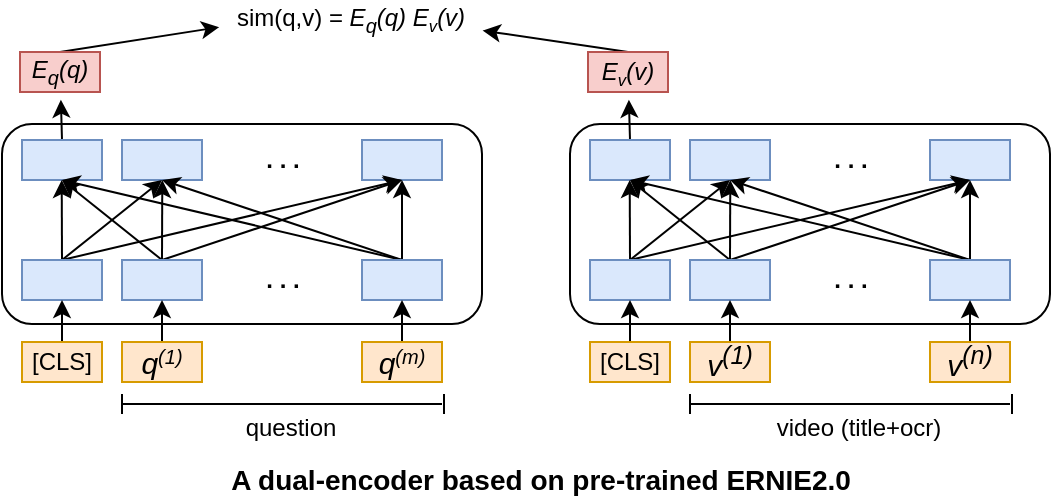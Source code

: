 <mxfile version="14.6.6" type="github">
  <diagram id="1STKxB_gt0mRnIr-PCfZ" name="第 1 页">
    <mxGraphModel dx="1185" dy="588" grid="1" gridSize="10" guides="1" tooltips="1" connect="1" arrows="1" fold="1" page="1" pageScale="1" pageWidth="827" pageHeight="1169" math="0" shadow="0">
      <root>
        <mxCell id="0" />
        <mxCell id="1" parent="0" />
        <mxCell id="PihJG26BdaLCd9-Ymn3N-1" value="" style="rounded=1;whiteSpace=wrap;html=1;" vertex="1" parent="1">
          <mxGeometry x="80" y="292" width="240" height="100" as="geometry" />
        </mxCell>
        <mxCell id="PihJG26BdaLCd9-Ymn3N-65" style="edgeStyle=none;rounded=0;orthogonalLoop=1;jettySize=auto;html=1;exitX=0.5;exitY=0;exitDx=0;exitDy=0;entryX=-0.003;entryY=0.679;entryDx=0;entryDy=0;entryPerimeter=0;startArrow=none;startFill=0;" edge="1" parent="1" source="PihJG26BdaLCd9-Ymn3N-2" target="PihJG26BdaLCd9-Ymn3N-64">
          <mxGeometry relative="1" as="geometry" />
        </mxCell>
        <mxCell id="PihJG26BdaLCd9-Ymn3N-2" value="&lt;i&gt;E&lt;sub&gt;q&lt;/sub&gt;(q)&lt;/i&gt;" style="rounded=0;whiteSpace=wrap;html=1;fillColor=#f8cecc;strokeColor=#b85450;" vertex="1" parent="1">
          <mxGeometry x="89" y="256" width="40" height="20" as="geometry" />
        </mxCell>
        <mxCell id="PihJG26BdaLCd9-Ymn3N-28" style="edgeStyle=none;rounded=0;orthogonalLoop=1;jettySize=auto;html=1;exitX=0.5;exitY=0;exitDx=0;exitDy=0;entryX=0.511;entryY=1.193;entryDx=0;entryDy=0;entryPerimeter=0;startArrow=none;startFill=0;" edge="1" parent="1" source="PihJG26BdaLCd9-Ymn3N-3" target="PihJG26BdaLCd9-Ymn3N-2">
          <mxGeometry relative="1" as="geometry" />
        </mxCell>
        <mxCell id="PihJG26BdaLCd9-Ymn3N-3" value="" style="rounded=0;whiteSpace=wrap;html=1;fillColor=#dae8fc;strokeColor=#6c8ebf;" vertex="1" parent="1">
          <mxGeometry x="90" y="300" width="40" height="20" as="geometry" />
        </mxCell>
        <mxCell id="PihJG26BdaLCd9-Ymn3N-4" value="" style="rounded=0;whiteSpace=wrap;html=1;fillColor=#dae8fc;strokeColor=#6c8ebf;" vertex="1" parent="1">
          <mxGeometry x="140" y="300" width="40" height="20" as="geometry" />
        </mxCell>
        <mxCell id="PihJG26BdaLCd9-Ymn3N-5" value="" style="rounded=0;whiteSpace=wrap;html=1;fillColor=#dae8fc;strokeColor=#6c8ebf;" vertex="1" parent="1">
          <mxGeometry x="260" y="300" width="40" height="20" as="geometry" />
        </mxCell>
        <mxCell id="PihJG26BdaLCd9-Ymn3N-12" style="rounded=0;orthogonalLoop=1;jettySize=auto;html=1;entryX=0.5;entryY=1;entryDx=0;entryDy=0;exitX=0.5;exitY=0;exitDx=0;exitDy=0;" edge="1" parent="1" source="PihJG26BdaLCd9-Ymn3N-6" target="PihJG26BdaLCd9-Ymn3N-4">
          <mxGeometry relative="1" as="geometry">
            <mxPoint x="110" y="360" as="sourcePoint" />
          </mxGeometry>
        </mxCell>
        <mxCell id="PihJG26BdaLCd9-Ymn3N-16" style="edgeStyle=none;rounded=0;orthogonalLoop=1;jettySize=auto;html=1;exitX=0.5;exitY=0;exitDx=0;exitDy=0;startArrow=none;startFill=0;" edge="1" parent="1" source="PihJG26BdaLCd9-Ymn3N-6">
          <mxGeometry relative="1" as="geometry">
            <mxPoint x="109.857" y="320" as="targetPoint" />
          </mxGeometry>
        </mxCell>
        <mxCell id="PihJG26BdaLCd9-Ymn3N-21" style="edgeStyle=none;rounded=0;orthogonalLoop=1;jettySize=auto;html=1;exitX=0.5;exitY=0;exitDx=0;exitDy=0;startArrow=none;startFill=0;" edge="1" parent="1" source="PihJG26BdaLCd9-Ymn3N-6">
          <mxGeometry relative="1" as="geometry">
            <mxPoint x="280" y="320" as="targetPoint" />
          </mxGeometry>
        </mxCell>
        <mxCell id="PihJG26BdaLCd9-Ymn3N-6" value="" style="rounded=0;whiteSpace=wrap;html=1;fillColor=#dae8fc;strokeColor=#6c8ebf;" vertex="1" parent="1">
          <mxGeometry x="90" y="360" width="40" height="20" as="geometry" />
        </mxCell>
        <mxCell id="PihJG26BdaLCd9-Ymn3N-13" style="edgeStyle=none;rounded=0;orthogonalLoop=1;jettySize=auto;html=1;exitX=0.5;exitY=0;exitDx=0;exitDy=0;" edge="1" parent="1" source="PihJG26BdaLCd9-Ymn3N-7">
          <mxGeometry relative="1" as="geometry">
            <mxPoint x="160.143" y="320" as="targetPoint" />
          </mxGeometry>
        </mxCell>
        <mxCell id="PihJG26BdaLCd9-Ymn3N-14" style="edgeStyle=none;rounded=0;orthogonalLoop=1;jettySize=auto;html=1;exitX=0.5;exitY=0;exitDx=0;exitDy=0;entryX=0.5;entryY=1;entryDx=0;entryDy=0;startArrow=none;startFill=0;" edge="1" parent="1" source="PihJG26BdaLCd9-Ymn3N-7" target="PihJG26BdaLCd9-Ymn3N-3">
          <mxGeometry relative="1" as="geometry" />
        </mxCell>
        <mxCell id="PihJG26BdaLCd9-Ymn3N-20" style="edgeStyle=none;rounded=0;orthogonalLoop=1;jettySize=auto;html=1;exitX=0.5;exitY=0;exitDx=0;exitDy=0;startArrow=none;startFill=0;" edge="1" parent="1" source="PihJG26BdaLCd9-Ymn3N-7">
          <mxGeometry relative="1" as="geometry">
            <mxPoint x="280" y="320" as="targetPoint" />
          </mxGeometry>
        </mxCell>
        <mxCell id="PihJG26BdaLCd9-Ymn3N-7" value="" style="rounded=0;whiteSpace=wrap;html=1;fillColor=#dae8fc;strokeColor=#6c8ebf;" vertex="1" parent="1">
          <mxGeometry x="140" y="360" width="40" height="20" as="geometry" />
        </mxCell>
        <mxCell id="PihJG26BdaLCd9-Ymn3N-8" value="&lt;b&gt;. . .&lt;/b&gt;" style="text;html=1;align=center;verticalAlign=middle;resizable=0;points=[];autosize=1;strokeColor=none;" vertex="1" parent="1">
          <mxGeometry x="205" y="300" width="30" height="20" as="geometry" />
        </mxCell>
        <mxCell id="PihJG26BdaLCd9-Ymn3N-9" value="&lt;b&gt;. . .&lt;/b&gt;" style="text;html=1;align=center;verticalAlign=middle;resizable=0;points=[];autosize=1;strokeColor=none;" vertex="1" parent="1">
          <mxGeometry x="205" y="360" width="30" height="20" as="geometry" />
        </mxCell>
        <mxCell id="PihJG26BdaLCd9-Ymn3N-17" style="edgeStyle=none;rounded=0;orthogonalLoop=1;jettySize=auto;html=1;exitX=0.5;exitY=0;exitDx=0;exitDy=0;entryX=0.5;entryY=1;entryDx=0;entryDy=0;startArrow=none;startFill=0;" edge="1" parent="1" source="PihJG26BdaLCd9-Ymn3N-10" target="PihJG26BdaLCd9-Ymn3N-4">
          <mxGeometry relative="1" as="geometry" />
        </mxCell>
        <mxCell id="PihJG26BdaLCd9-Ymn3N-18" style="edgeStyle=none;rounded=0;orthogonalLoop=1;jettySize=auto;html=1;exitX=0.5;exitY=0;exitDx=0;exitDy=0;entryX=0.5;entryY=1;entryDx=0;entryDy=0;startArrow=none;startFill=0;" edge="1" parent="1" source="PihJG26BdaLCd9-Ymn3N-10" target="PihJG26BdaLCd9-Ymn3N-5">
          <mxGeometry relative="1" as="geometry" />
        </mxCell>
        <mxCell id="PihJG26BdaLCd9-Ymn3N-19" style="edgeStyle=none;rounded=0;orthogonalLoop=1;jettySize=auto;html=1;exitX=0.5;exitY=0;exitDx=0;exitDy=0;entryX=0.5;entryY=1;entryDx=0;entryDy=0;startArrow=none;startFill=0;" edge="1" parent="1" source="PihJG26BdaLCd9-Ymn3N-10" target="PihJG26BdaLCd9-Ymn3N-3">
          <mxGeometry relative="1" as="geometry" />
        </mxCell>
        <mxCell id="PihJG26BdaLCd9-Ymn3N-10" value="" style="rounded=0;whiteSpace=wrap;html=1;fillColor=#dae8fc;strokeColor=#6c8ebf;" vertex="1" parent="1">
          <mxGeometry x="260" y="360" width="40" height="20" as="geometry" />
        </mxCell>
        <mxCell id="PihJG26BdaLCd9-Ymn3N-27" style="edgeStyle=none;rounded=0;orthogonalLoop=1;jettySize=auto;html=1;exitX=0.5;exitY=0;exitDx=0;exitDy=0;entryX=0.5;entryY=1;entryDx=0;entryDy=0;startArrow=none;startFill=0;" edge="1" parent="1" source="PihJG26BdaLCd9-Ymn3N-11" target="PihJG26BdaLCd9-Ymn3N-6">
          <mxGeometry relative="1" as="geometry" />
        </mxCell>
        <mxCell id="PihJG26BdaLCd9-Ymn3N-11" value="[CLS]" style="rounded=0;whiteSpace=wrap;html=1;fillColor=#ffe6cc;strokeColor=#d79b00;" vertex="1" parent="1">
          <mxGeometry x="90" y="401" width="40" height="20" as="geometry" />
        </mxCell>
        <mxCell id="PihJG26BdaLCd9-Ymn3N-26" value="" style="edgeStyle=none;rounded=0;orthogonalLoop=1;jettySize=auto;html=1;startArrow=none;startFill=0;entryX=0.5;entryY=1;entryDx=0;entryDy=0;" edge="1" parent="1" source="PihJG26BdaLCd9-Ymn3N-22" target="PihJG26BdaLCd9-Ymn3N-7">
          <mxGeometry relative="1" as="geometry" />
        </mxCell>
        <mxCell id="PihJG26BdaLCd9-Ymn3N-22" value="&lt;i&gt;&lt;font style=&quot;font-size: 15px&quot;&gt;q&lt;/font&gt;&lt;sup&gt;(1)&lt;/sup&gt;&lt;/i&gt;" style="rounded=0;whiteSpace=wrap;html=1;fillColor=#ffe6cc;strokeColor=#d79b00;" vertex="1" parent="1">
          <mxGeometry x="140" y="401" width="40" height="20" as="geometry" />
        </mxCell>
        <mxCell id="PihJG26BdaLCd9-Ymn3N-25" style="edgeStyle=none;rounded=0;orthogonalLoop=1;jettySize=auto;html=1;entryX=0.5;entryY=1;entryDx=0;entryDy=0;startArrow=none;startFill=0;" edge="1" parent="1" source="PihJG26BdaLCd9-Ymn3N-24" target="PihJG26BdaLCd9-Ymn3N-10">
          <mxGeometry relative="1" as="geometry" />
        </mxCell>
        <mxCell id="PihJG26BdaLCd9-Ymn3N-24" value="&lt;i&gt;&lt;font style=&quot;font-size: 15px&quot;&gt;q&lt;/font&gt;&lt;sup&gt;(m)&lt;/sup&gt;&lt;/i&gt;" style="rounded=0;whiteSpace=wrap;html=1;fillColor=#ffe6cc;strokeColor=#d79b00;" vertex="1" parent="1">
          <mxGeometry x="260" y="401" width="40" height="20" as="geometry" />
        </mxCell>
        <mxCell id="PihJG26BdaLCd9-Ymn3N-29" value="" style="endArrow=none;html=1;" edge="1" parent="1">
          <mxGeometry width="50" height="50" relative="1" as="geometry">
            <mxPoint x="140" y="437" as="sourcePoint" />
            <mxPoint x="140" y="427" as="targetPoint" />
          </mxGeometry>
        </mxCell>
        <mxCell id="PihJG26BdaLCd9-Ymn3N-30" value="" style="endArrow=none;html=1;" edge="1" parent="1">
          <mxGeometry width="50" height="50" relative="1" as="geometry">
            <mxPoint x="301" y="437" as="sourcePoint" />
            <mxPoint x="301" y="427" as="targetPoint" />
          </mxGeometry>
        </mxCell>
        <mxCell id="PihJG26BdaLCd9-Ymn3N-31" value="" style="endArrow=none;html=1;" edge="1" parent="1">
          <mxGeometry width="50" height="50" relative="1" as="geometry">
            <mxPoint x="140" y="432" as="sourcePoint" />
            <mxPoint x="300" y="432" as="targetPoint" />
          </mxGeometry>
        </mxCell>
        <mxCell id="PihJG26BdaLCd9-Ymn3N-32" value="question" style="text;html=1;align=center;verticalAlign=middle;resizable=0;points=[];autosize=1;strokeColor=none;" vertex="1" parent="1">
          <mxGeometry x="194" y="434" width="60" height="20" as="geometry" />
        </mxCell>
        <mxCell id="PihJG26BdaLCd9-Ymn3N-34" value="" style="rounded=1;whiteSpace=wrap;html=1;" vertex="1" parent="1">
          <mxGeometry x="364" y="292" width="240" height="100" as="geometry" />
        </mxCell>
        <mxCell id="PihJG26BdaLCd9-Ymn3N-66" style="edgeStyle=none;rounded=0;orthogonalLoop=1;jettySize=auto;html=1;exitX=0.5;exitY=0;exitDx=0;exitDy=0;entryX=1.01;entryY=0.764;entryDx=0;entryDy=0;entryPerimeter=0;startArrow=none;startFill=0;" edge="1" parent="1" source="PihJG26BdaLCd9-Ymn3N-35" target="PihJG26BdaLCd9-Ymn3N-64">
          <mxGeometry relative="1" as="geometry" />
        </mxCell>
        <mxCell id="PihJG26BdaLCd9-Ymn3N-35" value="&lt;i&gt;E&lt;span style=&quot;font-size: 10px&quot;&gt;&lt;sub&gt;v&lt;/sub&gt;&lt;/span&gt;(v)&lt;/i&gt;" style="rounded=0;whiteSpace=wrap;html=1;fillColor=#f8cecc;strokeColor=#b85450;" vertex="1" parent="1">
          <mxGeometry x="373" y="256" width="40" height="20" as="geometry" />
        </mxCell>
        <mxCell id="PihJG26BdaLCd9-Ymn3N-36" style="edgeStyle=none;rounded=0;orthogonalLoop=1;jettySize=auto;html=1;exitX=0.5;exitY=0;exitDx=0;exitDy=0;entryX=0.511;entryY=1.193;entryDx=0;entryDy=0;entryPerimeter=0;startArrow=none;startFill=0;" edge="1" parent="1" source="PihJG26BdaLCd9-Ymn3N-37" target="PihJG26BdaLCd9-Ymn3N-35">
          <mxGeometry relative="1" as="geometry" />
        </mxCell>
        <mxCell id="PihJG26BdaLCd9-Ymn3N-37" value="" style="rounded=0;whiteSpace=wrap;html=1;fillColor=#dae8fc;strokeColor=#6c8ebf;" vertex="1" parent="1">
          <mxGeometry x="374" y="300" width="40" height="20" as="geometry" />
        </mxCell>
        <mxCell id="PihJG26BdaLCd9-Ymn3N-38" value="" style="rounded=0;whiteSpace=wrap;html=1;fillColor=#dae8fc;strokeColor=#6c8ebf;" vertex="1" parent="1">
          <mxGeometry x="424" y="300" width="40" height="20" as="geometry" />
        </mxCell>
        <mxCell id="PihJG26BdaLCd9-Ymn3N-39" value="" style="rounded=0;whiteSpace=wrap;html=1;fillColor=#dae8fc;strokeColor=#6c8ebf;" vertex="1" parent="1">
          <mxGeometry x="544" y="300" width="40" height="20" as="geometry" />
        </mxCell>
        <mxCell id="PihJG26BdaLCd9-Ymn3N-40" style="rounded=0;orthogonalLoop=1;jettySize=auto;html=1;entryX=0.5;entryY=1;entryDx=0;entryDy=0;exitX=0.5;exitY=0;exitDx=0;exitDy=0;" edge="1" parent="1" source="PihJG26BdaLCd9-Ymn3N-43" target="PihJG26BdaLCd9-Ymn3N-38">
          <mxGeometry relative="1" as="geometry">
            <mxPoint x="394" y="360" as="sourcePoint" />
          </mxGeometry>
        </mxCell>
        <mxCell id="PihJG26BdaLCd9-Ymn3N-41" style="edgeStyle=none;rounded=0;orthogonalLoop=1;jettySize=auto;html=1;exitX=0.5;exitY=0;exitDx=0;exitDy=0;startArrow=none;startFill=0;" edge="1" parent="1" source="PihJG26BdaLCd9-Ymn3N-43">
          <mxGeometry relative="1" as="geometry">
            <mxPoint x="393.857" y="320" as="targetPoint" />
          </mxGeometry>
        </mxCell>
        <mxCell id="PihJG26BdaLCd9-Ymn3N-42" style="edgeStyle=none;rounded=0;orthogonalLoop=1;jettySize=auto;html=1;exitX=0.5;exitY=0;exitDx=0;exitDy=0;startArrow=none;startFill=0;" edge="1" parent="1" source="PihJG26BdaLCd9-Ymn3N-43">
          <mxGeometry relative="1" as="geometry">
            <mxPoint x="564" y="320" as="targetPoint" />
          </mxGeometry>
        </mxCell>
        <mxCell id="PihJG26BdaLCd9-Ymn3N-43" value="" style="rounded=0;whiteSpace=wrap;html=1;fillColor=#dae8fc;strokeColor=#6c8ebf;" vertex="1" parent="1">
          <mxGeometry x="374" y="360" width="40" height="20" as="geometry" />
        </mxCell>
        <mxCell id="PihJG26BdaLCd9-Ymn3N-44" style="edgeStyle=none;rounded=0;orthogonalLoop=1;jettySize=auto;html=1;exitX=0.5;exitY=0;exitDx=0;exitDy=0;" edge="1" parent="1" source="PihJG26BdaLCd9-Ymn3N-47">
          <mxGeometry relative="1" as="geometry">
            <mxPoint x="444.143" y="320" as="targetPoint" />
          </mxGeometry>
        </mxCell>
        <mxCell id="PihJG26BdaLCd9-Ymn3N-45" style="edgeStyle=none;rounded=0;orthogonalLoop=1;jettySize=auto;html=1;exitX=0.5;exitY=0;exitDx=0;exitDy=0;entryX=0.5;entryY=1;entryDx=0;entryDy=0;startArrow=none;startFill=0;" edge="1" parent="1" source="PihJG26BdaLCd9-Ymn3N-47" target="PihJG26BdaLCd9-Ymn3N-37">
          <mxGeometry relative="1" as="geometry" />
        </mxCell>
        <mxCell id="PihJG26BdaLCd9-Ymn3N-46" style="edgeStyle=none;rounded=0;orthogonalLoop=1;jettySize=auto;html=1;exitX=0.5;exitY=0;exitDx=0;exitDy=0;startArrow=none;startFill=0;" edge="1" parent="1" source="PihJG26BdaLCd9-Ymn3N-47">
          <mxGeometry relative="1" as="geometry">
            <mxPoint x="564" y="320" as="targetPoint" />
          </mxGeometry>
        </mxCell>
        <mxCell id="PihJG26BdaLCd9-Ymn3N-47" value="" style="rounded=0;whiteSpace=wrap;html=1;fillColor=#dae8fc;strokeColor=#6c8ebf;" vertex="1" parent="1">
          <mxGeometry x="424" y="360" width="40" height="20" as="geometry" />
        </mxCell>
        <mxCell id="PihJG26BdaLCd9-Ymn3N-48" value="&lt;b&gt;. . .&lt;/b&gt;" style="text;html=1;align=center;verticalAlign=middle;resizable=0;points=[];autosize=1;strokeColor=none;" vertex="1" parent="1">
          <mxGeometry x="489" y="300" width="30" height="20" as="geometry" />
        </mxCell>
        <mxCell id="PihJG26BdaLCd9-Ymn3N-49" value="&lt;b&gt;. . .&lt;/b&gt;" style="text;html=1;align=center;verticalAlign=middle;resizable=0;points=[];autosize=1;strokeColor=none;" vertex="1" parent="1">
          <mxGeometry x="489" y="360" width="30" height="20" as="geometry" />
        </mxCell>
        <mxCell id="PihJG26BdaLCd9-Ymn3N-50" style="edgeStyle=none;rounded=0;orthogonalLoop=1;jettySize=auto;html=1;exitX=0.5;exitY=0;exitDx=0;exitDy=0;entryX=0.5;entryY=1;entryDx=0;entryDy=0;startArrow=none;startFill=0;" edge="1" parent="1" source="PihJG26BdaLCd9-Ymn3N-53" target="PihJG26BdaLCd9-Ymn3N-38">
          <mxGeometry relative="1" as="geometry" />
        </mxCell>
        <mxCell id="PihJG26BdaLCd9-Ymn3N-51" style="edgeStyle=none;rounded=0;orthogonalLoop=1;jettySize=auto;html=1;exitX=0.5;exitY=0;exitDx=0;exitDy=0;entryX=0.5;entryY=1;entryDx=0;entryDy=0;startArrow=none;startFill=0;" edge="1" parent="1" source="PihJG26BdaLCd9-Ymn3N-53" target="PihJG26BdaLCd9-Ymn3N-39">
          <mxGeometry relative="1" as="geometry" />
        </mxCell>
        <mxCell id="PihJG26BdaLCd9-Ymn3N-52" style="edgeStyle=none;rounded=0;orthogonalLoop=1;jettySize=auto;html=1;exitX=0.5;exitY=0;exitDx=0;exitDy=0;entryX=0.5;entryY=1;entryDx=0;entryDy=0;startArrow=none;startFill=0;" edge="1" parent="1" source="PihJG26BdaLCd9-Ymn3N-53" target="PihJG26BdaLCd9-Ymn3N-37">
          <mxGeometry relative="1" as="geometry" />
        </mxCell>
        <mxCell id="PihJG26BdaLCd9-Ymn3N-53" value="" style="rounded=0;whiteSpace=wrap;html=1;fillColor=#dae8fc;strokeColor=#6c8ebf;" vertex="1" parent="1">
          <mxGeometry x="544" y="360" width="40" height="20" as="geometry" />
        </mxCell>
        <mxCell id="PihJG26BdaLCd9-Ymn3N-54" style="edgeStyle=none;rounded=0;orthogonalLoop=1;jettySize=auto;html=1;exitX=0.5;exitY=0;exitDx=0;exitDy=0;entryX=0.5;entryY=1;entryDx=0;entryDy=0;startArrow=none;startFill=0;" edge="1" parent="1" source="PihJG26BdaLCd9-Ymn3N-55" target="PihJG26BdaLCd9-Ymn3N-43">
          <mxGeometry relative="1" as="geometry" />
        </mxCell>
        <mxCell id="PihJG26BdaLCd9-Ymn3N-55" value="[CLS]" style="rounded=0;whiteSpace=wrap;html=1;fillColor=#ffe6cc;strokeColor=#d79b00;" vertex="1" parent="1">
          <mxGeometry x="374" y="401" width="40" height="20" as="geometry" />
        </mxCell>
        <mxCell id="PihJG26BdaLCd9-Ymn3N-56" value="" style="edgeStyle=none;rounded=0;orthogonalLoop=1;jettySize=auto;html=1;startArrow=none;startFill=0;entryX=0.5;entryY=1;entryDx=0;entryDy=0;" edge="1" parent="1" source="PihJG26BdaLCd9-Ymn3N-57" target="PihJG26BdaLCd9-Ymn3N-47">
          <mxGeometry relative="1" as="geometry" />
        </mxCell>
        <mxCell id="PihJG26BdaLCd9-Ymn3N-57" value="&lt;i&gt;&lt;font style=&quot;font-size: 15px&quot;&gt;v&lt;sup&gt;(1)&lt;/sup&gt;&lt;/font&gt;&lt;/i&gt;" style="rounded=0;whiteSpace=wrap;html=1;fillColor=#ffe6cc;strokeColor=#d79b00;" vertex="1" parent="1">
          <mxGeometry x="424" y="401" width="40" height="20" as="geometry" />
        </mxCell>
        <mxCell id="PihJG26BdaLCd9-Ymn3N-58" style="edgeStyle=none;rounded=0;orthogonalLoop=1;jettySize=auto;html=1;entryX=0.5;entryY=1;entryDx=0;entryDy=0;startArrow=none;startFill=0;" edge="1" parent="1" source="PihJG26BdaLCd9-Ymn3N-59" target="PihJG26BdaLCd9-Ymn3N-53">
          <mxGeometry relative="1" as="geometry" />
        </mxCell>
        <mxCell id="PihJG26BdaLCd9-Ymn3N-59" value="&lt;i&gt;&lt;font style=&quot;font-size: 15px&quot;&gt;v&lt;sup&gt;(n)&lt;/sup&gt;&lt;/font&gt;&lt;/i&gt;" style="rounded=0;whiteSpace=wrap;html=1;fillColor=#ffe6cc;strokeColor=#d79b00;" vertex="1" parent="1">
          <mxGeometry x="544" y="401" width="40" height="20" as="geometry" />
        </mxCell>
        <mxCell id="PihJG26BdaLCd9-Ymn3N-60" value="" style="endArrow=none;html=1;" edge="1" parent="1">
          <mxGeometry width="50" height="50" relative="1" as="geometry">
            <mxPoint x="424" y="437" as="sourcePoint" />
            <mxPoint x="424" y="427" as="targetPoint" />
          </mxGeometry>
        </mxCell>
        <mxCell id="PihJG26BdaLCd9-Ymn3N-61" value="" style="endArrow=none;html=1;" edge="1" parent="1">
          <mxGeometry width="50" height="50" relative="1" as="geometry">
            <mxPoint x="585" y="437" as="sourcePoint" />
            <mxPoint x="585" y="427" as="targetPoint" />
          </mxGeometry>
        </mxCell>
        <mxCell id="PihJG26BdaLCd9-Ymn3N-62" value="" style="endArrow=none;html=1;" edge="1" parent="1">
          <mxGeometry width="50" height="50" relative="1" as="geometry">
            <mxPoint x="424" y="432" as="sourcePoint" />
            <mxPoint x="584" y="432" as="targetPoint" />
          </mxGeometry>
        </mxCell>
        <mxCell id="PihJG26BdaLCd9-Ymn3N-63" value="video (title+ocr)" style="text;html=1;align=center;verticalAlign=middle;resizable=0;points=[];autosize=1;strokeColor=none;" vertex="1" parent="1">
          <mxGeometry x="458" y="434" width="100" height="20" as="geometry" />
        </mxCell>
        <mxCell id="PihJG26BdaLCd9-Ymn3N-64" value="sim(q,v) =&amp;nbsp;&lt;i&gt;E&lt;sub&gt;q&lt;/sub&gt;(q)&amp;nbsp;&lt;/i&gt;&lt;i&gt;E&lt;span style=&quot;font-size: 10px&quot;&gt;&lt;sub&gt;v&lt;/sub&gt;&lt;/span&gt;(v)&lt;/i&gt;" style="text;html=1;align=center;verticalAlign=middle;resizable=0;points=[];autosize=1;strokeColor=none;" vertex="1" parent="1">
          <mxGeometry x="189" y="230" width="130" height="20" as="geometry" />
        </mxCell>
        <mxCell id="PihJG26BdaLCd9-Ymn3N-67" value="&lt;b&gt;&lt;font&gt;&lt;span style=&quot;font-size: 14px&quot;&gt;A dual-encoder based on pre-trained ERNIE2.0&lt;/span&gt;&lt;/font&gt;&lt;/b&gt;" style="text;html=1;align=center;verticalAlign=middle;resizable=0;points=[];autosize=1;strokeColor=none;" vertex="1" parent="1">
          <mxGeometry x="184" y="460" width="330" height="20" as="geometry" />
        </mxCell>
      </root>
    </mxGraphModel>
  </diagram>
</mxfile>
